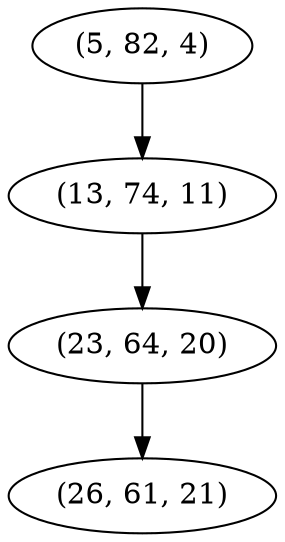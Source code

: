 digraph tree {
    "(5, 82, 4)";
    "(13, 74, 11)";
    "(23, 64, 20)";
    "(26, 61, 21)";
    "(5, 82, 4)" -> "(13, 74, 11)";
    "(13, 74, 11)" -> "(23, 64, 20)";
    "(23, 64, 20)" -> "(26, 61, 21)";
}
